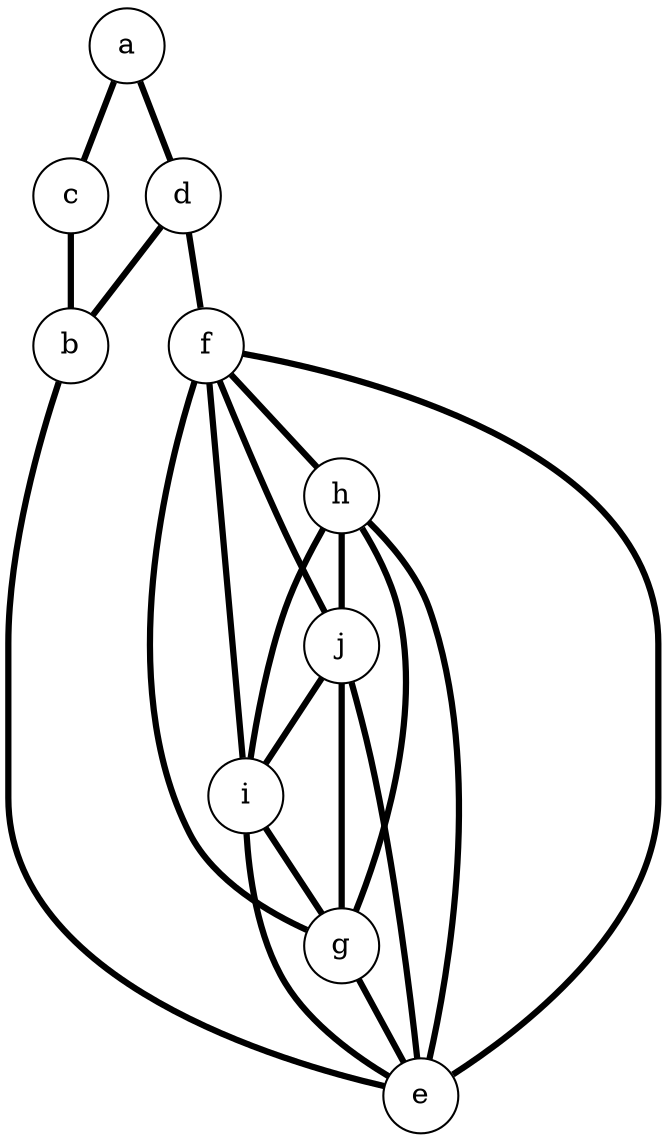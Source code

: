 graph {
	node [coler=black shape=circle]
	a -- c [penwidth=3]
	a -- d [penwidth=3]
	b -- e [penwidth=3]
	c -- b [penwidth=3]
	d -- b [penwidth=3]
	d -- f [penwidth=3]
	f -- e [penwidth=3]
	f -- g [penwidth=3]
	f -- h [penwidth=3]
	f -- i [penwidth=3]
	f -- j [penwidth=3]
	g -- e [penwidth=3]
	h -- e [penwidth=3]
	h -- g [penwidth=3]
	h -- i [penwidth=3]
	h -- j [penwidth=3]
	i -- e [penwidth=3]
	i -- g [penwidth=3]
	j -- e [penwidth=3]
	j -- g [penwidth=3]
	j -- i [penwidth=3]
}
